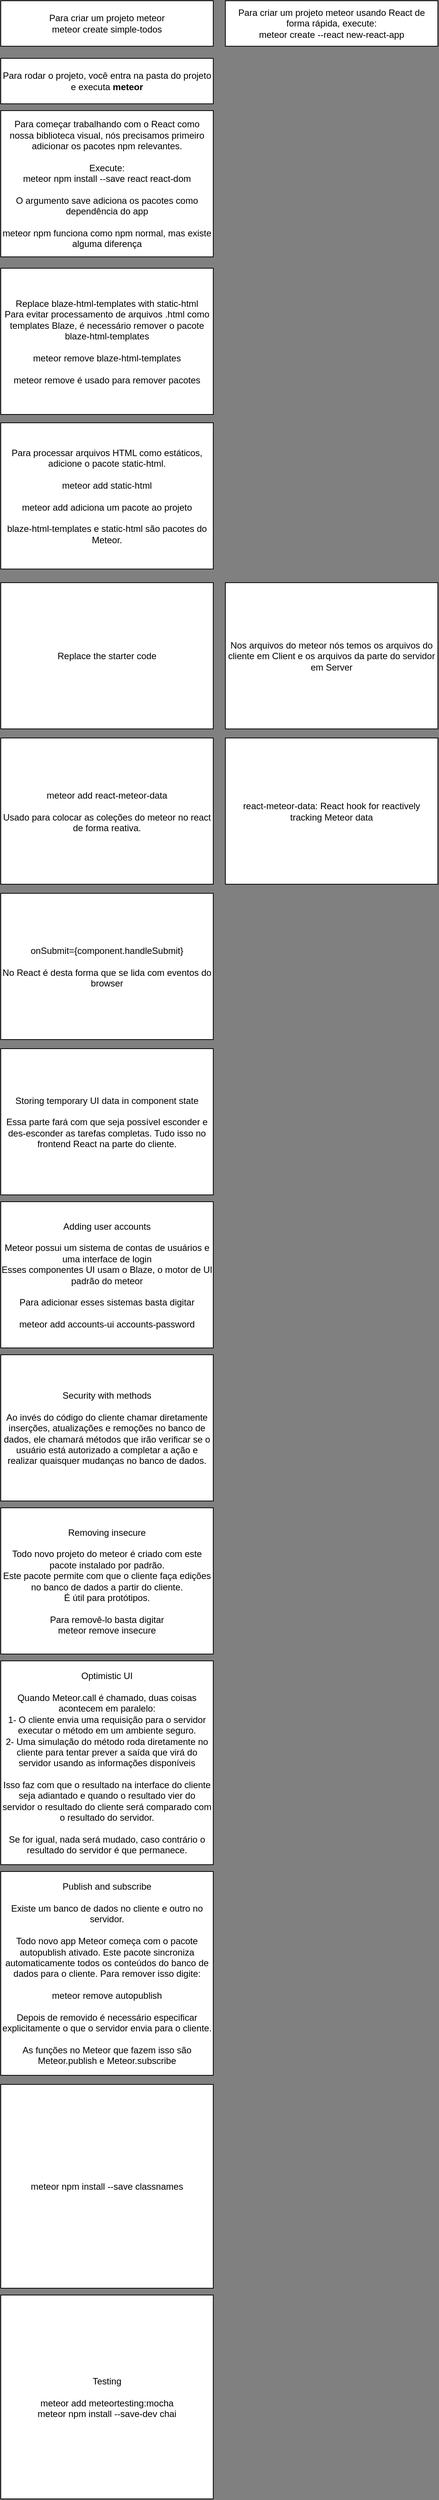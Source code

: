 <mxfile version="12.5.3" type="device"><diagram id="g18enFD8YlWI5YAdSBY9" name="Page-1"><mxGraphModel dx="635" dy="546" grid="0" gridSize="10" guides="1" tooltips="1" connect="1" arrows="1" fold="1" page="1" pageScale="1" pageWidth="827" pageHeight="1169" background="#808080" math="0" shadow="0"><root><mxCell id="0"/><mxCell id="1" parent="0"/><mxCell id="-4YPgJZ4LKrCq4_fECmZ-1" value="Para criar um projeto meteor&lt;br&gt;meteor create simple-todos" style="rounded=0;whiteSpace=wrap;html=1;" parent="1" vertex="1"><mxGeometry x="129" y="77" width="281" height="60" as="geometry"/></mxCell><mxCell id="-4YPgJZ4LKrCq4_fECmZ-2" value="Para rodar o projeto, você entra na pasta do projeto e executa &lt;b&gt;meteor&lt;/b&gt;" style="rounded=0;whiteSpace=wrap;html=1;" parent="1" vertex="1"><mxGeometry x="129" y="153" width="281" height="60" as="geometry"/></mxCell><mxCell id="-4YPgJZ4LKrCq4_fECmZ-3" value="Para criar um projeto meteor usando React de forma rápida, execute:&lt;br&gt;meteor create --react new-react-app" style="rounded=0;whiteSpace=wrap;html=1;" parent="1" vertex="1"><mxGeometry x="426" y="77" width="281" height="60" as="geometry"/></mxCell><mxCell id="-4YPgJZ4LKrCq4_fECmZ-4" value="Para começar trabalhando com o React como nossa biblioteca visual, nós precisamos primeiro adicionar os pacotes npm relevantes.&lt;br&gt;&lt;br&gt;Execute:&lt;br&gt;meteor npm install --save react react-dom&lt;br&gt;&lt;br&gt;O argumento save adiciona os pacotes como dependência do app&lt;br&gt;&lt;br&gt;meteor npm funciona como npm normal, mas existe alguma diferença" style="rounded=0;whiteSpace=wrap;html=1;" parent="1" vertex="1"><mxGeometry x="129" y="222" width="281" height="193" as="geometry"/></mxCell><mxCell id="-4YPgJZ4LKrCq4_fECmZ-8" value="Replace blaze-html-templates with static-html&lt;br&gt;Para evitar processamento de arquivos .html como templates Blaze, é necessário remover o pacote blaze-html-templates&lt;br&gt;&lt;br&gt;meteor remove blaze-html-templates&lt;br&gt;&lt;br&gt;meteor remove é usado para remover pacotes" style="rounded=0;whiteSpace=wrap;html=1;" parent="1" vertex="1"><mxGeometry x="129" y="430" width="281" height="193" as="geometry"/></mxCell><mxCell id="-4YPgJZ4LKrCq4_fECmZ-9" value="Para processar arquivos HTML como estáticos, adicione o pacote static-html.&lt;br&gt;&lt;br&gt;meteor add static-html&lt;br&gt;&lt;br&gt;meteor add adiciona um pacote ao projeto&lt;br&gt;&lt;br&gt;blaze-html-templates e static-html são pacotes do Meteor." style="rounded=0;whiteSpace=wrap;html=1;" parent="1" vertex="1"><mxGeometry x="129" y="634" width="281" height="193" as="geometry"/></mxCell><mxCell id="-4YPgJZ4LKrCq4_fECmZ-10" value="Replace the starter code&lt;br&gt;" style="rounded=0;whiteSpace=wrap;html=1;" parent="1" vertex="1"><mxGeometry x="129" y="845" width="281" height="193" as="geometry"/></mxCell><mxCell id="-4YPgJZ4LKrCq4_fECmZ-11" value="Nos arquivos do meteor nós temos os arquivos do cliente em Client e os arquivos da parte do servidor em Server" style="rounded=0;whiteSpace=wrap;html=1;" parent="1" vertex="1"><mxGeometry x="426" y="845" width="281" height="193" as="geometry"/></mxCell><mxCell id="5fJDD6t6QGIeRYRdfjSB-1" value="meteor add react-meteor-data&lt;br&gt;&lt;br&gt;Usado para colocar as coleções do meteor no react de forma reativa." style="rounded=0;whiteSpace=wrap;html=1;" parent="1" vertex="1"><mxGeometry x="129" y="1050" width="281" height="193" as="geometry"/></mxCell><mxCell id="5fJDD6t6QGIeRYRdfjSB-2" value="react-meteor-data: React hook for reactively tracking Meteor data" style="rounded=0;whiteSpace=wrap;html=1;" parent="1" vertex="1"><mxGeometry x="426" y="1050" width="281" height="193" as="geometry"/></mxCell><mxCell id="RjHkYPm7THia3M-Jk9Jh-1" value="onSubmit={component.handleSubmit}&lt;br&gt;&lt;br&gt;No React é desta forma que se lida com eventos do browser" style="rounded=0;whiteSpace=wrap;html=1;" parent="1" vertex="1"><mxGeometry x="129" y="1255" width="281" height="193" as="geometry"/></mxCell><mxCell id="KJnntphg2QFt5FfIW4Rx-1" value="Storing temporary UI data in component state&lt;br&gt;&lt;br&gt;Essa parte fará com que seja possível esconder e des-esconder as tarefas completas. Tudo isso no frontend React na parte do cliente." style="rounded=0;whiteSpace=wrap;html=1;" parent="1" vertex="1"><mxGeometry x="129" y="1460" width="281" height="193" as="geometry"/></mxCell><mxCell id="PGa8SWBriGLEpoZTJlIQ-1" value="Adding user accounts&lt;br&gt;&lt;br&gt;Meteor possui um sistema de contas de usuários e uma interface de login&lt;br&gt;Esses componentes UI usam o Blaze, o motor de UI padrão do meteor&lt;br&gt;&lt;br&gt;Para adicionar esses sistemas basta digitar&lt;br&gt;&lt;br&gt;meteor add accounts-ui accounts-password" style="rounded=0;whiteSpace=wrap;html=1;" parent="1" vertex="1"><mxGeometry x="129" y="1662" width="281" height="193" as="geometry"/></mxCell><mxCell id="L4rVPK8ShesE-d2P9sSH-1" value="Security with methods&lt;br&gt;&lt;br&gt;Ao invés do código do cliente chamar diretamente inserções, atualizações e remoções no banco de dados, ele chamará métodos que irão verificar se o usuário está autorizado a completar a ação e realizar quaisquer mudanças no banco de dados." style="rounded=0;whiteSpace=wrap;html=1;" parent="1" vertex="1"><mxGeometry x="129" y="1864" width="281" height="193" as="geometry"/></mxCell><mxCell id="L4rVPK8ShesE-d2P9sSH-2" value="Removing insecure&lt;br&gt;&lt;br&gt;Todo novo projeto do meteor é criado com este pacote instalado por padrão.&lt;br&gt;Este pacote permite com que o cliente faça edições no banco de dados a partir do cliente.&lt;br&gt;É útil para protótipos.&lt;br&gt;&lt;br&gt;Para removê-lo basta digitar&lt;br&gt;meteor remove insecure" style="rounded=0;whiteSpace=wrap;html=1;" parent="1" vertex="1"><mxGeometry x="129" y="2066" width="281" height="193" as="geometry"/></mxCell><mxCell id="L4rVPK8ShesE-d2P9sSH-3" value="Optimistic UI&lt;br&gt;&lt;br&gt;Quando Meteor.call é chamado, duas coisas acontecem em paralelo:&lt;br&gt;1- O cliente envia uma requisição para o servidor executar o método em um ambiente seguro.&lt;br&gt;2- Uma simulação do método roda diretamente no cliente para tentar prever a saída que virá do servidor usando as informações disponíveis&lt;br&gt;&lt;br&gt;Isso faz com que o resultado na interface do cliente seja adiantado e quando o resultado vier do servidor o resultado do cliente será comparado com o resultado do servidor.&lt;br&gt;&lt;br&gt;Se for igual, nada será mudado, caso contrário o resultado do servidor é que permanece." style="rounded=0;whiteSpace=wrap;html=1;" parent="1" vertex="1"><mxGeometry x="129" y="2268" width="281" height="269" as="geometry"/></mxCell><mxCell id="L4rVPK8ShesE-d2P9sSH-4" value="Publish and subscribe&lt;br&gt;&lt;br&gt;Existe um banco de dados no cliente e outro no servidor.&lt;br&gt;&lt;br&gt;Todo novo app Meteor começa com o pacote autopublish ativado. Este pacote sincroniza automaticamente todos os conteúdos do banco de dados para o cliente. Para remover isso digite:&lt;br&gt;&lt;br&gt;meteor remove autopublish&lt;br&gt;&lt;br&gt;Depois de removido é necessário especificar explicitamente o que o servidor envia para o cliente.&lt;br&gt;&lt;br&gt;As funções no Meteor que fazem isso são Meteor.publish e Meteor.subscribe" style="rounded=0;whiteSpace=wrap;html=1;" parent="1" vertex="1"><mxGeometry x="129" y="2546" width="281" height="269" as="geometry"/></mxCell><mxCell id="L4rVPK8ShesE-d2P9sSH-5" value="meteor npm install --save classnames" style="rounded=0;whiteSpace=wrap;html=1;" parent="1" vertex="1"><mxGeometry x="129" y="2827" width="281" height="269" as="geometry"/></mxCell><mxCell id="WtUscead7f845voXVODr-1" value="Testing&lt;br&gt;&lt;br&gt;meteor add meteortesting:mocha&lt;br&gt;meteor npm install --save-dev chai" style="rounded=0;whiteSpace=wrap;html=1;" vertex="1" parent="1"><mxGeometry x="129" y="3105" width="281" height="269" as="geometry"/></mxCell></root></mxGraphModel></diagram></mxfile>
